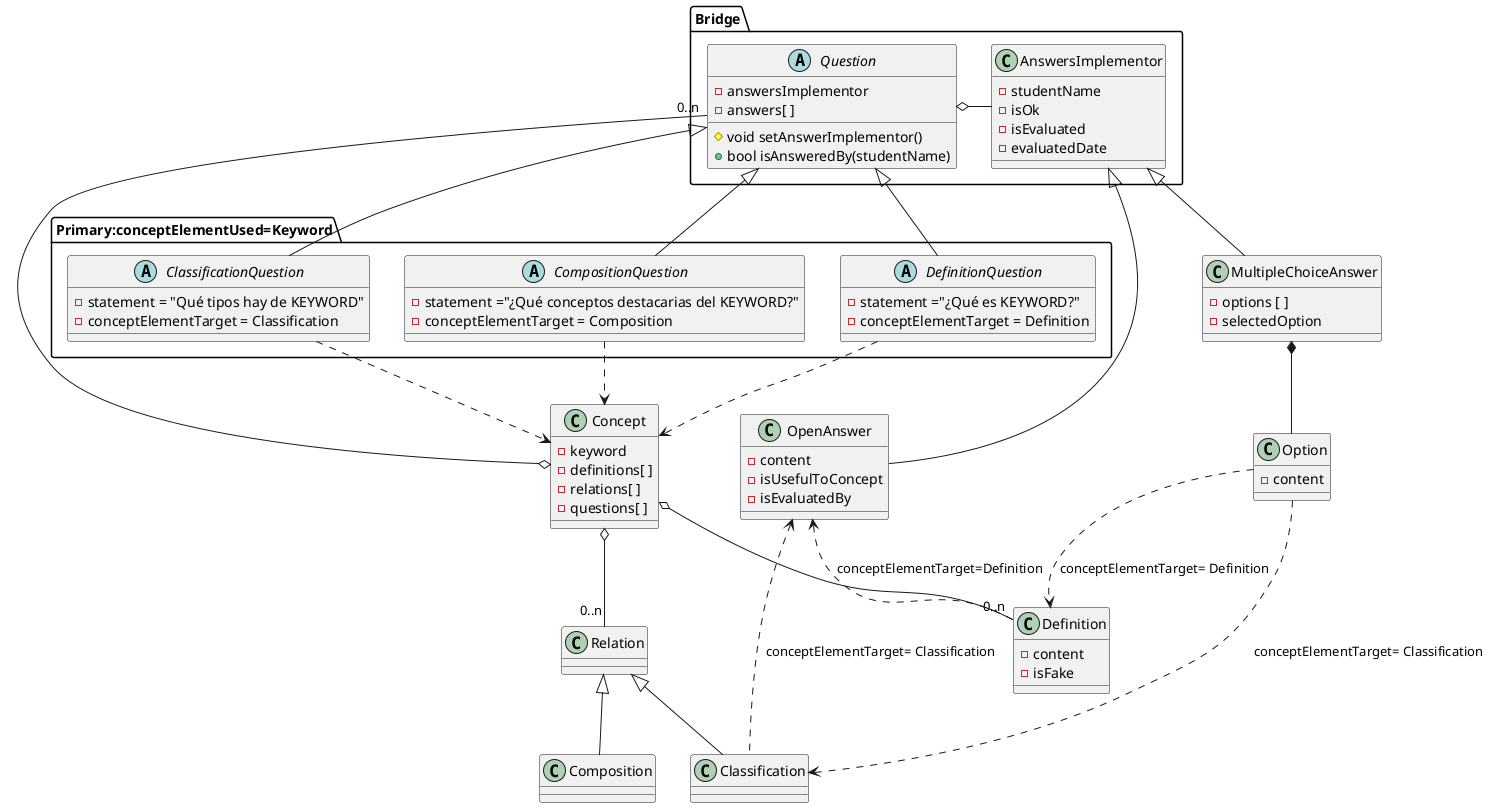 @startuml ConceptDomainDetailBridge2

class Concept {
    - keyword
    - definitions[ ]
    - relations[ ]
    - questions[ ]
}

class Definition {
    - content
    - isFake
}

class Relation

class Classification

class Composition

package Primary:conceptElementUsed=Keyword {
    abstract class DefinitionQuestion {
        - statement ="¿Qué es KEYWORD?"
        - conceptElementTarget = Definition
    }

    abstract  class ClassificationQuestion {
        - statement = "Qué tipos hay de KEYWORD"
        - conceptElementTarget = Classification
    }

    abstract class CompositionQuestion {
        - statement ="¿Qué conceptos destacarias del KEYWORD?"
        - conceptElementTarget = Composition
    }
}

class OpenAnswer {
    - content
    - isUsefulToConcept
    - isEvaluatedBy
}

class MultipleChoiceAnswer {
    - options [ ]
    - selectedOption
}

class Option {
    -content
}

package Bridge {
    abstract class Question {
        - answersImplementor
        - answers[ ]
        # void setAnswerImplementor()
        + bool isAnsweredBy(studentName)
    }

    class AnswersImplementor {
        - studentName
        - isOk
        - isEvaluated
        - evaluatedDate
    }
}

Question o- AnswersImplementor
AnswersImplementor <|-- OpenAnswer
AnswersImplementor <|-- MultipleChoiceAnswer


MultipleChoiceAnswer *-- Option

DefinitionQuestion ..> Concept
ClassificationQuestion ..> Concept
CompositionQuestion ..> Concept

Concept o-- "0..n" Question
Concept o--"0..n" Definition

Concept o-- "0..n" Relation
Relation <|-- Classification
Relation <|-- Composition


Question <|-- DefinitionQuestion
OpenAnswer <.. Definition:conceptElementTarget=Definition
Option ..> Definition :conceptElementTarget= Definition
Question <|-- ClassificationQuestion
OpenAnswer <.. Classification :conceptElementTarget= Classification
Option ..> Classification :conceptElementTarget= Classification

Question <|-- CompositionQuestion
'OpenAnswer <.. Composition :conceptElementTarget= Composition
'Option ..> Composition:conceptElementTarget= Composition 

@enduml

'Secundary <|-- OpenReverseDefinitionQuestion
'OpenReverseDefinitionQuestion *-- ReverseDefinitionTemplate
'OpenField "1..n" --o OpenReverseDefinitionQuestion
'OpenReverseDefinitionQuestion <.. Keyword :Fake <- OpenField

'Secundary <|-- OpenJustificationQuestion
'OpenJustificationQuestion *-- JustificationTemplate
'OpenJustificationQuestion o--"1..n" OpenField
'OpenJustificationQuestion <.. Justification :OpenField

'class Tertiary {
    '    withKeyword
    '    withDefinition
    '   withJustification
'}

'class OpenReverseDefinitionQuestion
'    "¿Qué es REALDEFINITION?"
'class OpenJustificationQuestion
'    "¿La KEYWORD es esta DEFINITION?¿Por qué?"

'MultipleChoiceTertiaryX:
'"Es cierto que la CLAVE no es FAKEDEFINITION porque FAKEJUSTIFICACION"
'    + 1 correct answer:
'"No porque la justificación es falsa"
'   + 3 incorrect answer:
'"Sí, por FAKEJUSTIFICATION"...








